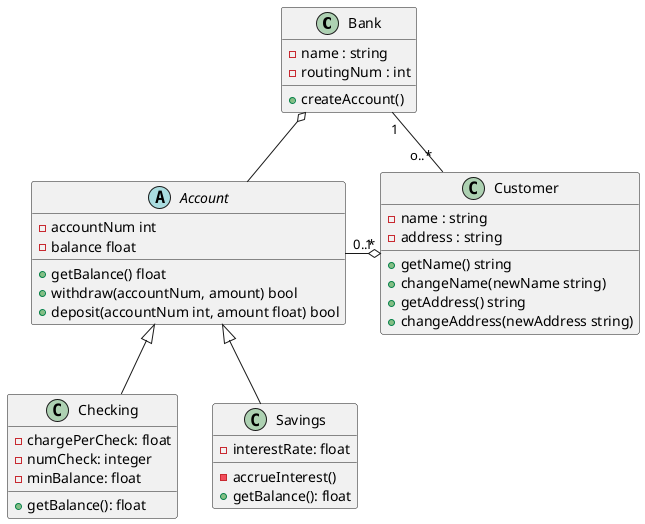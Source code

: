 'An association indicated by the solid line with no arrowheads
'show that the classes know about each other.
'Aggregation aka containment indicated by open diamond arrowhead near the containing class
'show that one class contains an instance of another class: independent lifetime.
'Composition uses a filled-in diamond arrowhead near the containing class
'is a stronger form of aggregation; the lifetimes
'of the container and the contained objects are the same.
'- private          Extension	<|--		
'# protected        Composition	*--
'~ package private  Aggregation	o--
'+ public
'replacing -- by .. gives a dotted line.

'abstract        abstract
'abstract class  "abstract class"
'annotation      annotation
'circle          circle
'()              circle_short_form
'class           class
'diamond         diamond
'<>              diamond_short_form
'entity          entity
'enum            enum
'interface       interface
'protocol        protocol
'struct          struct
@startuml
class Bank {
    -name : string
    -routingNum : int
    +createAccount()
}
class Customer {
    -name : string
    -address : string
    +getName() string
    +changeName(newName string)
    +getAddress() string
    +changeAddress(newAddress string)
}

abstract class Account {
    -accountNum int
    -balance float
    +getBalance() float
    +withdraw(accountNum, amount) bool
    +deposit(accountNum int, amount float) bool
}
class Checking {
    -chargePerCheck: float
    -numCheck: integer
    -minBalance: float
    +getBalance(): float 
}
class Savings {
    -interestRate: float
    -accrueInterest()
    +getBalance(): float
}

Bank o-d- Account
Customer "o..* " -l- " 1" Bank
Account "0..*" -r-o "1" Customer
Checking -u-|> Account
Savings -u-|> Account
@enduml
